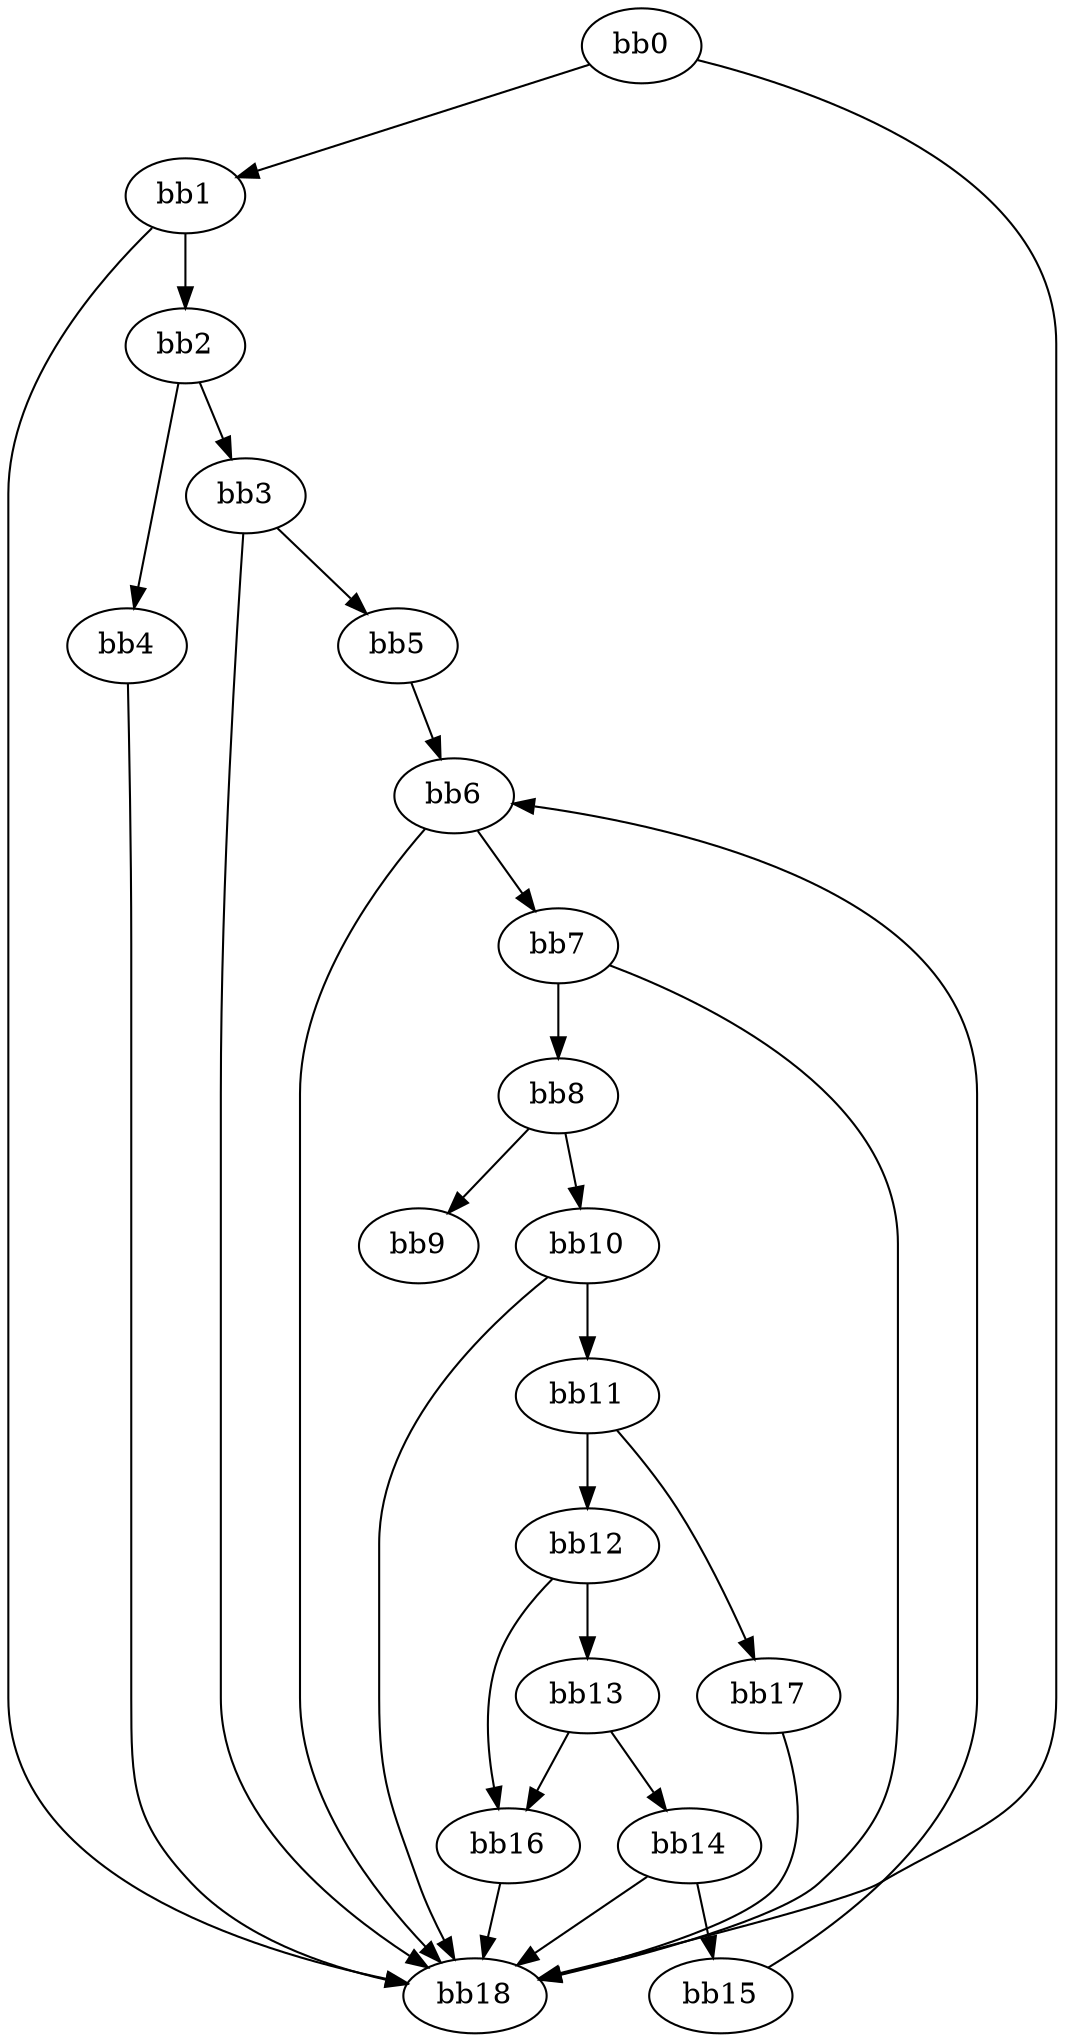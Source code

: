 digraph {
    0 [ label = "bb0\l" ]
    1 [ label = "bb1\l" ]
    2 [ label = "bb2\l" ]
    3 [ label = "bb3\l" ]
    4 [ label = "bb4\l" ]
    5 [ label = "bb5\l" ]
    6 [ label = "bb6\l" ]
    7 [ label = "bb7\l" ]
    8 [ label = "bb8\l" ]
    9 [ label = "bb9\l" ]
    10 [ label = "bb10\l" ]
    11 [ label = "bb11\l" ]
    12 [ label = "bb12\l" ]
    13 [ label = "bb13\l" ]
    14 [ label = "bb14\l" ]
    15 [ label = "bb15\l" ]
    16 [ label = "bb16\l" ]
    17 [ label = "bb17\l" ]
    18 [ label = "bb18\l" ]
    0 -> 1 [ ]
    0 -> 18 [ ]
    1 -> 2 [ ]
    1 -> 18 [ ]
    2 -> 3 [ ]
    2 -> 4 [ ]
    3 -> 5 [ ]
    3 -> 18 [ ]
    4 -> 18 [ ]
    5 -> 6 [ ]
    6 -> 7 [ ]
    6 -> 18 [ ]
    7 -> 8 [ ]
    7 -> 18 [ ]
    8 -> 9 [ ]
    8 -> 10 [ ]
    10 -> 11 [ ]
    10 -> 18 [ ]
    11 -> 12 [ ]
    11 -> 17 [ ]
    12 -> 13 [ ]
    12 -> 16 [ ]
    13 -> 14 [ ]
    13 -> 16 [ ]
    14 -> 15 [ ]
    14 -> 18 [ ]
    15 -> 6 [ ]
    16 -> 18 [ ]
    17 -> 18 [ ]
}

